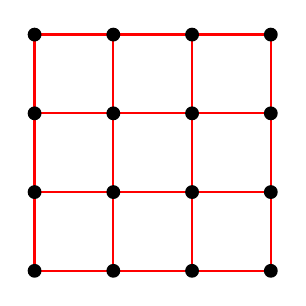 % -*- root: ../../supcom.tex -*-


%
\begin{tikzpicture}[thick, inner sep=0pt, minimum size=0.5cm]
\newcommand{\xmin}{0}
\newcommand{\xmax}{3}
\newcommand{\ymin}{0}
\newcommand{\ymax}{3}

\foreach \x in {\xmin,...,\xmax}
{
  \draw [color=red] (\x, 0) -- (\x, \ymax);
}

\foreach \y in {\ymin,...,\ymax}
{
  \draw [color=red] (0, \y) -- (\xmax, \y);
}

\foreach \x in {\xmin,...,\xmax}
{
  \foreach \y in {\ymin,...,\ymax}
  {
    \fill (\x,\y) circle [radius=2.5pt];
  }
}

\end{tikzpicture}
